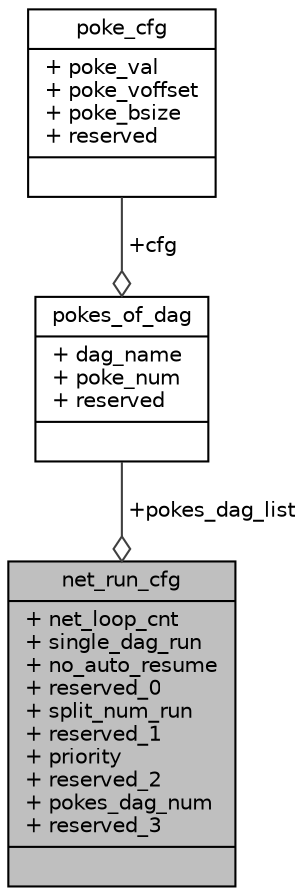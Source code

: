 digraph "net_run_cfg"
{
 // INTERACTIVE_SVG=YES
 // LATEX_PDF_SIZE
  bgcolor="transparent";
  edge [fontname="Helvetica",fontsize="10",labelfontname="Helvetica",labelfontsize="10"];
  node [fontname="Helvetica",fontsize="10",shape=record];
  Node1 [label="{net_run_cfg\n|+ net_loop_cnt\l+ single_dag_run\l+ no_auto_resume\l+ reserved_0\l+ split_num_run\l+ reserved_1\l+ priority\l+ reserved_2\l+ pokes_dag_num\l+ reserved_3\l|}",height=0.2,width=0.4,color="black", fillcolor="grey75", style="filled", fontcolor="black",tooltip="Run-time change network configuration."];
  Node2 -> Node1 [color="grey25",fontsize="10",style="solid",label=" +pokes_dag_list" ,arrowhead="odiamond",fontname="Helvetica"];
  Node2 [label="{pokes_of_dag\n|+ dag_name\l+ poke_num\l+ reserved\l|}",height=0.2,width=0.4,color="black",URL="$d6/df4/structpokes__of__dag.html",tooltip=" "];
  Node3 -> Node2 [color="grey25",fontsize="10",style="solid",label=" +cfg" ,arrowhead="odiamond",fontname="Helvetica"];
  Node3 [label="{poke_cfg\n|+ poke_val\l+ poke_voffset\l+ poke_bsize\l+ reserved\l|}",height=0.2,width=0.4,color="black",URL="$d7/d8a/structpoke__cfg.html",tooltip=" "];
}
